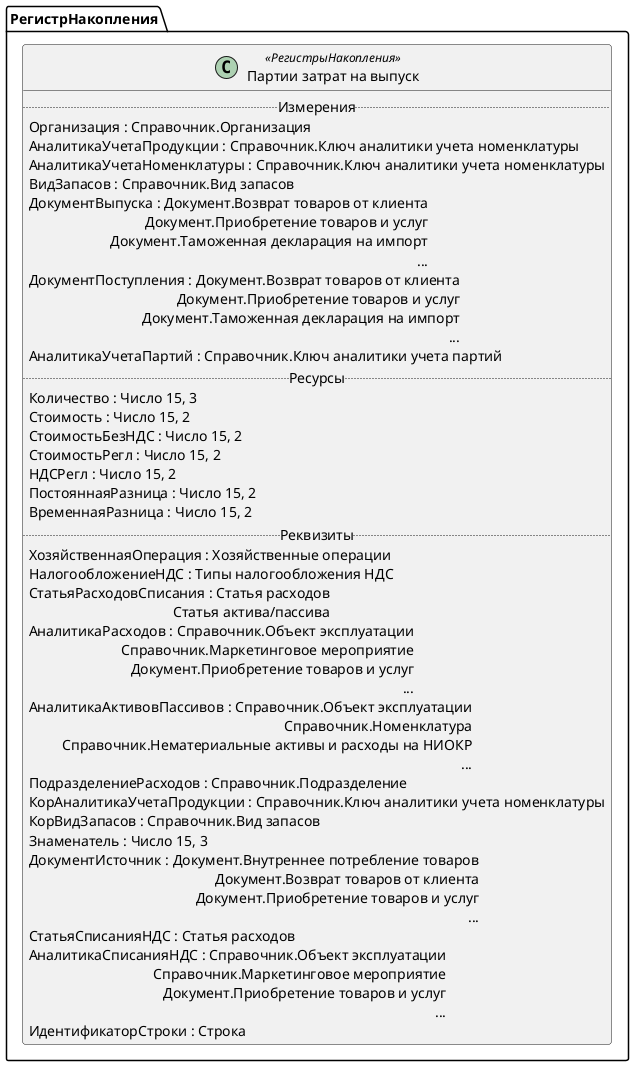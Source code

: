 ﻿@startuml ПартииЗатратНаВыпуск
'!include templates.wsd
'..\include templates.wsd
class РегистрНакопления.ПартииЗатратНаВыпуск as "Партии затрат на выпуск" <<РегистрыНакопления>>
{
..Измерения..
Организация : Справочник.Организация
АналитикаУчетаПродукции : Справочник.Ключ аналитики учета номенклатуры
АналитикаУчетаНоменклатуры : Справочник.Ключ аналитики учета номенклатуры
ВидЗапасов : Справочник.Вид запасов
ДокументВыпуска : Документ.Возврат товаров от клиента\rДокумент.Приобретение товаров и услуг\rДокумент.Таможенная декларация на импорт\r...
ДокументПоступления : Документ.Возврат товаров от клиента\rДокумент.Приобретение товаров и услуг\rДокумент.Таможенная декларация на импорт\r...
АналитикаУчетаПартий : Справочник.Ключ аналитики учета партий
..Ресурсы..
Количество : Число 15, 3
Стоимость : Число 15, 2
СтоимостьБезНДС : Число 15, 2
СтоимостьРегл : Число 15, 2
НДСРегл : Число 15, 2
ПостояннаяРазница : Число 15, 2
ВременнаяРазница : Число 15, 2
..Реквизиты..
ХозяйственнаяОперация : Хозяйственные операции
НалогообложениеНДС : Типы налогообложения НДС
СтатьяРасходовСписания : Статья расходов\rСтатья актива/пассива
АналитикаРасходов : Справочник.Объект эксплуатации\rСправочник.Маркетинговое мероприятие\rДокумент.Приобретение товаров и услуг\r...
АналитикаАктивовПассивов : Справочник.Объект эксплуатации\rСправочник.Номенклатура\rСправочник.Нематериальные активы и расходы на НИОКР\r...
ПодразделениеРасходов : Справочник.Подразделение
КорАналитикаУчетаПродукции : Справочник.Ключ аналитики учета номенклатуры
КорВидЗапасов : Справочник.Вид запасов
Знаменатель : Число 15, 3
ДокументИсточник : Документ.Внутреннее потребление товаров\rДокумент.Возврат товаров от клиента\rДокумент.Приобретение товаров и услуг\r...
СтатьяСписанияНДС : Статья расходов
АналитикаСписанияНДС : Справочник.Объект эксплуатации\rСправочник.Маркетинговое мероприятие\rДокумент.Приобретение товаров и услуг\r...
ИдентификаторСтроки : Строка
}
@enduml
